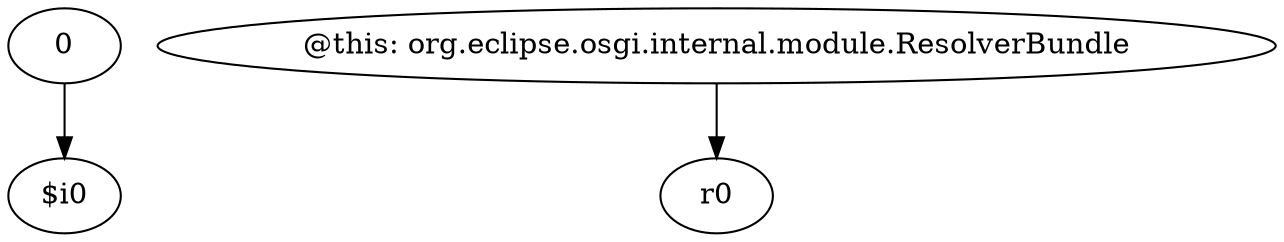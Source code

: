 digraph g {
0[label="0"]
1[label="$i0"]
0->1[label=""]
2[label="@this: org.eclipse.osgi.internal.module.ResolverBundle"]
3[label="r0"]
2->3[label=""]
}